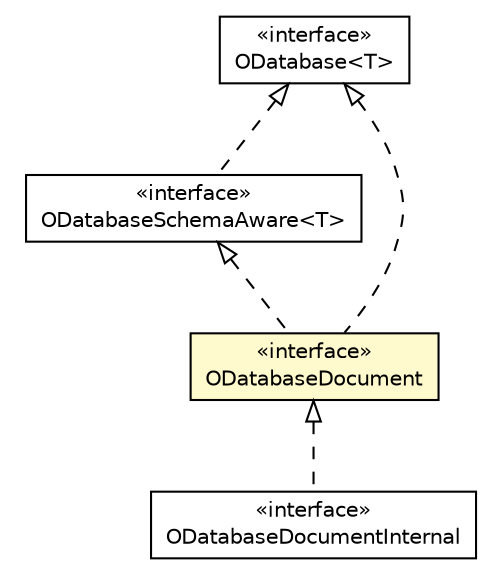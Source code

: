 #!/usr/local/bin/dot
#
# Class diagram 
# Generated by UMLGraph version R5_6-24-gf6e263 (http://www.umlgraph.org/)
#

digraph G {
	edge [fontname="Helvetica",fontsize=10,labelfontname="Helvetica",labelfontsize=10];
	node [fontname="Helvetica",fontsize=10,shape=plaintext];
	nodesep=0.25;
	ranksep=0.5;
	// com.orientechnologies.orient.core.db.ODatabaseSchemaAware<T>
	c1319112 [label=<<table title="com.orientechnologies.orient.core.db.ODatabaseSchemaAware" border="0" cellborder="1" cellspacing="0" cellpadding="2" port="p" href="../ODatabaseSchemaAware.html">
		<tr><td><table border="0" cellspacing="0" cellpadding="1">
<tr><td align="center" balign="center"> &#171;interface&#187; </td></tr>
<tr><td align="center" balign="center"> ODatabaseSchemaAware&lt;T&gt; </td></tr>
		</table></td></tr>
		</table>>, URL="../ODatabaseSchemaAware.html", fontname="Helvetica", fontcolor="black", fontsize=10.0];
	// com.orientechnologies.orient.core.db.ODatabaseDocumentInternal
	c1319117 [label=<<table title="com.orientechnologies.orient.core.db.ODatabaseDocumentInternal" border="0" cellborder="1" cellspacing="0" cellpadding="2" port="p" href="../ODatabaseDocumentInternal.html">
		<tr><td><table border="0" cellspacing="0" cellpadding="1">
<tr><td align="center" balign="center"> &#171;interface&#187; </td></tr>
<tr><td align="center" balign="center"> ODatabaseDocumentInternal </td></tr>
		</table></td></tr>
		</table>>, URL="../ODatabaseDocumentInternal.html", fontname="Helvetica", fontcolor="black", fontsize=10.0];
	// com.orientechnologies.orient.core.db.ODatabase<T>
	c1319130 [label=<<table title="com.orientechnologies.orient.core.db.ODatabase" border="0" cellborder="1" cellspacing="0" cellpadding="2" port="p" href="../ODatabase.html">
		<tr><td><table border="0" cellspacing="0" cellpadding="1">
<tr><td align="center" balign="center"> &#171;interface&#187; </td></tr>
<tr><td align="center" balign="center"> ODatabase&lt;T&gt; </td></tr>
		</table></td></tr>
		</table>>, URL="../ODatabase.html", fontname="Helvetica", fontcolor="black", fontsize=10.0];
	// com.orientechnologies.orient.core.db.document.ODatabaseDocument
	c1319211 [label=<<table title="com.orientechnologies.orient.core.db.document.ODatabaseDocument" border="0" cellborder="1" cellspacing="0" cellpadding="2" port="p" bgcolor="lemonChiffon" href="./ODatabaseDocument.html">
		<tr><td><table border="0" cellspacing="0" cellpadding="1">
<tr><td align="center" balign="center"> &#171;interface&#187; </td></tr>
<tr><td align="center" balign="center"> ODatabaseDocument </td></tr>
		</table></td></tr>
		</table>>, URL="./ODatabaseDocument.html", fontname="Helvetica", fontcolor="black", fontsize=10.0];
	//com.orientechnologies.orient.core.db.ODatabaseSchemaAware<T> implements com.orientechnologies.orient.core.db.ODatabase<T>
	c1319130:p -> c1319112:p [dir=back,arrowtail=empty,style=dashed];
	//com.orientechnologies.orient.core.db.ODatabaseDocumentInternal implements com.orientechnologies.orient.core.db.document.ODatabaseDocument
	c1319211:p -> c1319117:p [dir=back,arrowtail=empty,style=dashed];
	//com.orientechnologies.orient.core.db.document.ODatabaseDocument implements com.orientechnologies.orient.core.db.ODatabase<T>
	c1319130:p -> c1319211:p [dir=back,arrowtail=empty,style=dashed];
	//com.orientechnologies.orient.core.db.document.ODatabaseDocument implements com.orientechnologies.orient.core.db.ODatabaseSchemaAware<T>
	c1319112:p -> c1319211:p [dir=back,arrowtail=empty,style=dashed];
}

